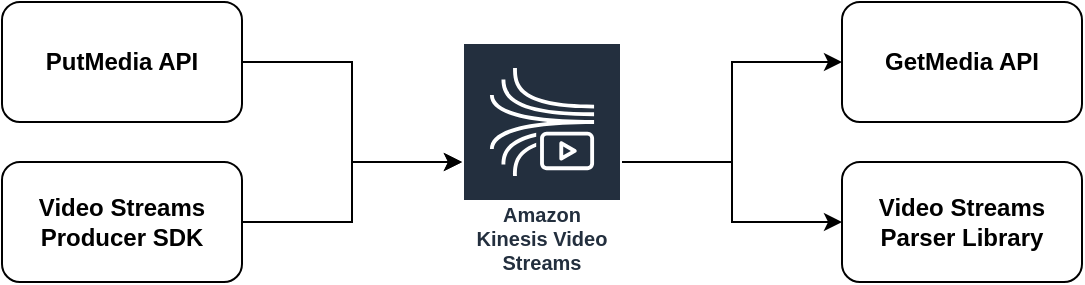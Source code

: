 <mxfile version="14.3.0" type="github">
  <diagram id="3egdJl20xEzExwP_9GCn" name="Page-1">
    <mxGraphModel dx="1422" dy="695" grid="1" gridSize="10" guides="1" tooltips="1" connect="1" arrows="1" fold="1" page="1" pageScale="1" pageWidth="850" pageHeight="1100" math="0" shadow="0">
      <root>
        <mxCell id="0" />
        <mxCell id="1" parent="0" />
        <mxCell id="FIZt_8nLxlH7YhZO16tD-7" value="" style="edgeStyle=orthogonalEdgeStyle;rounded=0;orthogonalLoop=1;jettySize=auto;html=1;entryX=0;entryY=0.5;entryDx=0;entryDy=0;" edge="1" parent="1" source="FIZt_8nLxlH7YhZO16tD-1" target="FIZt_8nLxlH7YhZO16tD-8">
          <mxGeometry relative="1" as="geometry" />
        </mxCell>
        <mxCell id="FIZt_8nLxlH7YhZO16tD-1" value="Amazon Kinesis Video Streams" style="outlineConnect=0;fontColor=#232F3E;gradientColor=none;strokeColor=#ffffff;fillColor=#232F3E;dashed=0;verticalLabelPosition=middle;verticalAlign=bottom;align=center;html=1;whiteSpace=wrap;fontSize=10;fontStyle=1;spacing=3;shape=mxgraph.aws4.productIcon;prIcon=mxgraph.aws4.kinesis_video_streams;" vertex="1" parent="1">
          <mxGeometry x="360" y="80" width="80" height="120" as="geometry" />
        </mxCell>
        <mxCell id="FIZt_8nLxlH7YhZO16tD-3" value="" style="edgeStyle=orthogonalEdgeStyle;rounded=0;orthogonalLoop=1;jettySize=auto;html=1;" edge="1" parent="1" source="FIZt_8nLxlH7YhZO16tD-2" target="FIZt_8nLxlH7YhZO16tD-1">
          <mxGeometry relative="1" as="geometry" />
        </mxCell>
        <mxCell id="FIZt_8nLxlH7YhZO16tD-2" value="&lt;div&gt;&lt;b&gt;PutMedia API&lt;/b&gt;&lt;/div&gt;" style="rounded=1;whiteSpace=wrap;html=1;" vertex="1" parent="1">
          <mxGeometry x="130" y="60" width="120" height="60" as="geometry" />
        </mxCell>
        <mxCell id="FIZt_8nLxlH7YhZO16tD-5" value="" style="edgeStyle=orthogonalEdgeStyle;rounded=0;orthogonalLoop=1;jettySize=auto;html=1;" edge="1" parent="1" source="FIZt_8nLxlH7YhZO16tD-4" target="FIZt_8nLxlH7YhZO16tD-1">
          <mxGeometry relative="1" as="geometry" />
        </mxCell>
        <mxCell id="FIZt_8nLxlH7YhZO16tD-4" value="&lt;div&gt;&lt;b&gt;Video Streams Producer SDK&lt;br&gt;&lt;/b&gt;&lt;/div&gt;" style="rounded=1;whiteSpace=wrap;html=1;" vertex="1" parent="1">
          <mxGeometry x="130" y="140" width="120" height="60" as="geometry" />
        </mxCell>
        <mxCell id="FIZt_8nLxlH7YhZO16tD-9" value="" style="edgeStyle=orthogonalEdgeStyle;rounded=0;orthogonalLoop=1;jettySize=auto;html=1;" edge="1" parent="1" source="FIZt_8nLxlH7YhZO16tD-1" target="FIZt_8nLxlH7YhZO16tD-6">
          <mxGeometry relative="1" as="geometry" />
        </mxCell>
        <mxCell id="FIZt_8nLxlH7YhZO16tD-6" value="&lt;div&gt;&lt;b&gt;GetMedia API&lt;br&gt;&lt;/b&gt;&lt;/div&gt;" style="rounded=1;whiteSpace=wrap;html=1;" vertex="1" parent="1">
          <mxGeometry x="550" y="60" width="120" height="60" as="geometry" />
        </mxCell>
        <mxCell id="FIZt_8nLxlH7YhZO16tD-8" value="&lt;div&gt;&lt;b&gt;Video Streams Parser Library&lt;br&gt;&lt;/b&gt;&lt;/div&gt;" style="rounded=1;whiteSpace=wrap;html=1;" vertex="1" parent="1">
          <mxGeometry x="550" y="140" width="120" height="60" as="geometry" />
        </mxCell>
      </root>
    </mxGraphModel>
  </diagram>
</mxfile>
